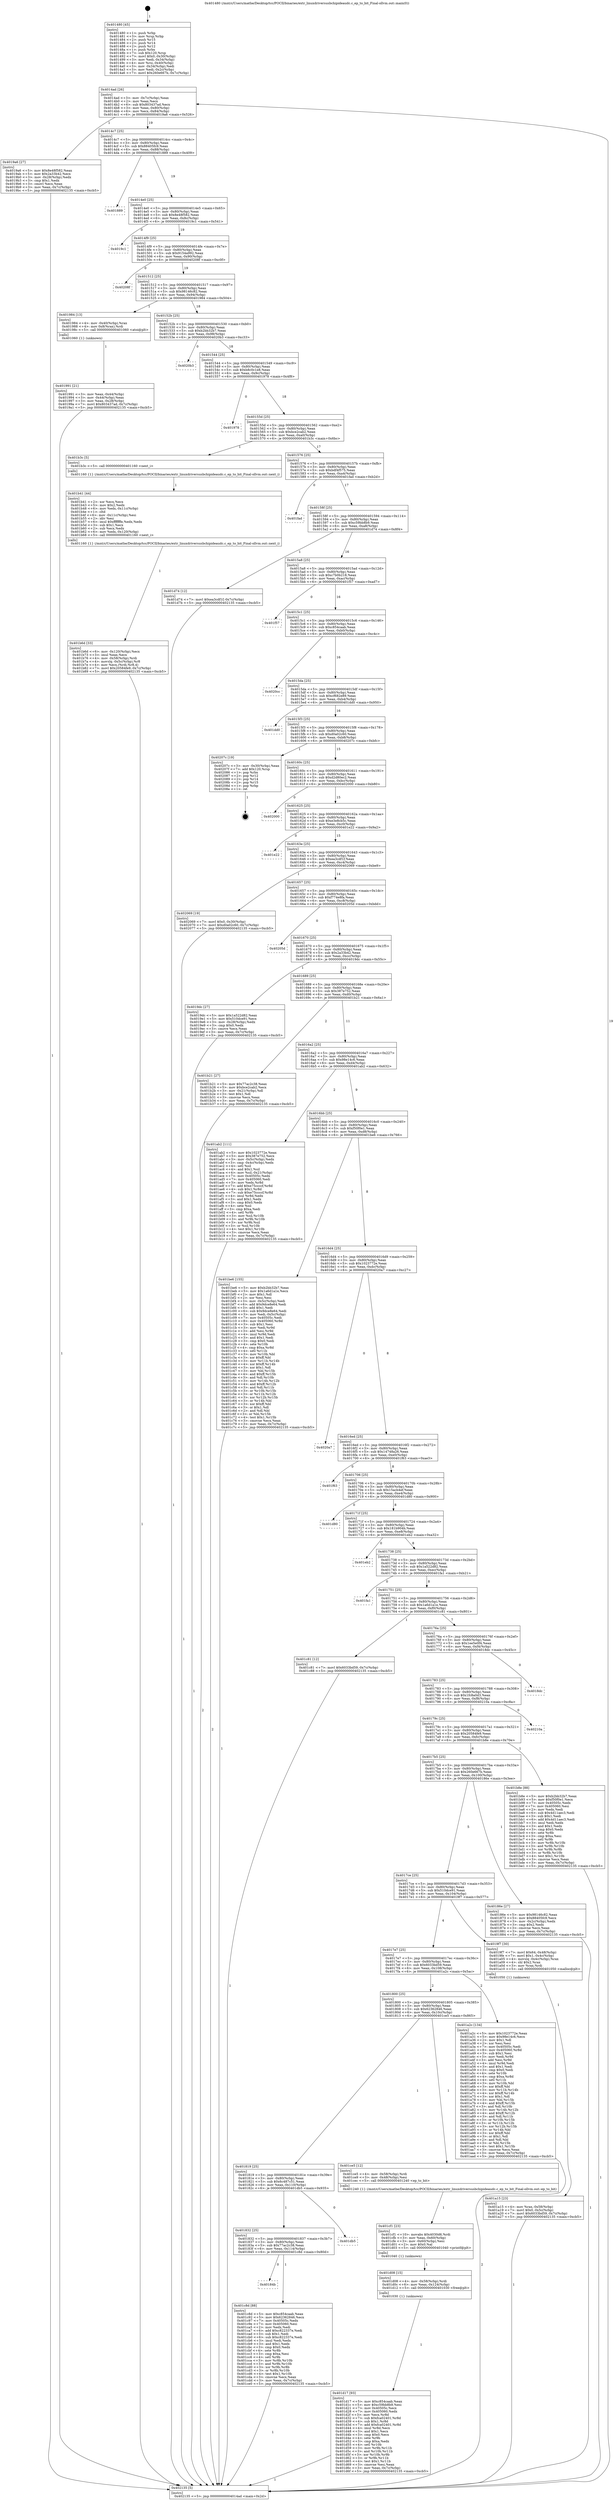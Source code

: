 digraph "0x401480" {
  label = "0x401480 (/mnt/c/Users/mathe/Desktop/tcc/POCII/binaries/extr_linuxdriversusbchipideaudc.c_ep_to_bit_Final-ollvm.out::main(0))"
  labelloc = "t"
  node[shape=record]

  Entry [label="",width=0.3,height=0.3,shape=circle,fillcolor=black,style=filled]
  "0x4014ad" [label="{
     0x4014ad [26]\l
     | [instrs]\l
     &nbsp;&nbsp;0x4014ad \<+3\>: mov -0x7c(%rbp),%eax\l
     &nbsp;&nbsp;0x4014b0 \<+2\>: mov %eax,%ecx\l
     &nbsp;&nbsp;0x4014b2 \<+6\>: sub $0x803437ad,%ecx\l
     &nbsp;&nbsp;0x4014b8 \<+3\>: mov %eax,-0x80(%rbp)\l
     &nbsp;&nbsp;0x4014bb \<+6\>: mov %ecx,-0x84(%rbp)\l
     &nbsp;&nbsp;0x4014c1 \<+6\>: je 00000000004019a6 \<main+0x526\>\l
  }"]
  "0x4019a6" [label="{
     0x4019a6 [27]\l
     | [instrs]\l
     &nbsp;&nbsp;0x4019a6 \<+5\>: mov $0x8e48f582,%eax\l
     &nbsp;&nbsp;0x4019ab \<+5\>: mov $0x2a33b42,%ecx\l
     &nbsp;&nbsp;0x4019b0 \<+3\>: mov -0x28(%rbp),%edx\l
     &nbsp;&nbsp;0x4019b3 \<+3\>: cmp $0x1,%edx\l
     &nbsp;&nbsp;0x4019b6 \<+3\>: cmovl %ecx,%eax\l
     &nbsp;&nbsp;0x4019b9 \<+3\>: mov %eax,-0x7c(%rbp)\l
     &nbsp;&nbsp;0x4019bc \<+5\>: jmp 0000000000402135 \<main+0xcb5\>\l
  }"]
  "0x4014c7" [label="{
     0x4014c7 [25]\l
     | [instrs]\l
     &nbsp;&nbsp;0x4014c7 \<+5\>: jmp 00000000004014cc \<main+0x4c\>\l
     &nbsp;&nbsp;0x4014cc \<+3\>: mov -0x80(%rbp),%eax\l
     &nbsp;&nbsp;0x4014cf \<+5\>: sub $0x88405fc9,%eax\l
     &nbsp;&nbsp;0x4014d4 \<+6\>: mov %eax,-0x88(%rbp)\l
     &nbsp;&nbsp;0x4014da \<+6\>: je 0000000000401889 \<main+0x409\>\l
  }"]
  Exit [label="",width=0.3,height=0.3,shape=circle,fillcolor=black,style=filled,peripheries=2]
  "0x401889" [label="{
     0x401889\l
  }", style=dashed]
  "0x4014e0" [label="{
     0x4014e0 [25]\l
     | [instrs]\l
     &nbsp;&nbsp;0x4014e0 \<+5\>: jmp 00000000004014e5 \<main+0x65\>\l
     &nbsp;&nbsp;0x4014e5 \<+3\>: mov -0x80(%rbp),%eax\l
     &nbsp;&nbsp;0x4014e8 \<+5\>: sub $0x8e48f582,%eax\l
     &nbsp;&nbsp;0x4014ed \<+6\>: mov %eax,-0x8c(%rbp)\l
     &nbsp;&nbsp;0x4014f3 \<+6\>: je 00000000004019c1 \<main+0x541\>\l
  }"]
  "0x401d17" [label="{
     0x401d17 [93]\l
     | [instrs]\l
     &nbsp;&nbsp;0x401d17 \<+5\>: mov $0xc854caab,%eax\l
     &nbsp;&nbsp;0x401d1c \<+5\>: mov $0xc59bb8b9,%esi\l
     &nbsp;&nbsp;0x401d21 \<+7\>: mov 0x40505c,%ecx\l
     &nbsp;&nbsp;0x401d28 \<+7\>: mov 0x405060,%edx\l
     &nbsp;&nbsp;0x401d2f \<+3\>: mov %ecx,%r8d\l
     &nbsp;&nbsp;0x401d32 \<+7\>: sub $0xfca02401,%r8d\l
     &nbsp;&nbsp;0x401d39 \<+4\>: sub $0x1,%r8d\l
     &nbsp;&nbsp;0x401d3d \<+7\>: add $0xfca02401,%r8d\l
     &nbsp;&nbsp;0x401d44 \<+4\>: imul %r8d,%ecx\l
     &nbsp;&nbsp;0x401d48 \<+3\>: and $0x1,%ecx\l
     &nbsp;&nbsp;0x401d4b \<+3\>: cmp $0x0,%ecx\l
     &nbsp;&nbsp;0x401d4e \<+4\>: sete %r9b\l
     &nbsp;&nbsp;0x401d52 \<+3\>: cmp $0xa,%edx\l
     &nbsp;&nbsp;0x401d55 \<+4\>: setl %r10b\l
     &nbsp;&nbsp;0x401d59 \<+3\>: mov %r9b,%r11b\l
     &nbsp;&nbsp;0x401d5c \<+3\>: and %r10b,%r11b\l
     &nbsp;&nbsp;0x401d5f \<+3\>: xor %r10b,%r9b\l
     &nbsp;&nbsp;0x401d62 \<+3\>: or %r9b,%r11b\l
     &nbsp;&nbsp;0x401d65 \<+4\>: test $0x1,%r11b\l
     &nbsp;&nbsp;0x401d69 \<+3\>: cmovne %esi,%eax\l
     &nbsp;&nbsp;0x401d6c \<+3\>: mov %eax,-0x7c(%rbp)\l
     &nbsp;&nbsp;0x401d6f \<+5\>: jmp 0000000000402135 \<main+0xcb5\>\l
  }"]
  "0x4019c1" [label="{
     0x4019c1\l
  }", style=dashed]
  "0x4014f9" [label="{
     0x4014f9 [25]\l
     | [instrs]\l
     &nbsp;&nbsp;0x4014f9 \<+5\>: jmp 00000000004014fe \<main+0x7e\>\l
     &nbsp;&nbsp;0x4014fe \<+3\>: mov -0x80(%rbp),%eax\l
     &nbsp;&nbsp;0x401501 \<+5\>: sub $0x9154a992,%eax\l
     &nbsp;&nbsp;0x401506 \<+6\>: mov %eax,-0x90(%rbp)\l
     &nbsp;&nbsp;0x40150c \<+6\>: je 000000000040208f \<main+0xc0f\>\l
  }"]
  "0x401d08" [label="{
     0x401d08 [15]\l
     | [instrs]\l
     &nbsp;&nbsp;0x401d08 \<+4\>: mov -0x58(%rbp),%rdi\l
     &nbsp;&nbsp;0x401d0c \<+6\>: mov %eax,-0x124(%rbp)\l
     &nbsp;&nbsp;0x401d12 \<+5\>: call 0000000000401030 \<free@plt\>\l
     | [calls]\l
     &nbsp;&nbsp;0x401030 \{1\} (unknown)\l
  }"]
  "0x40208f" [label="{
     0x40208f\l
  }", style=dashed]
  "0x401512" [label="{
     0x401512 [25]\l
     | [instrs]\l
     &nbsp;&nbsp;0x401512 \<+5\>: jmp 0000000000401517 \<main+0x97\>\l
     &nbsp;&nbsp;0x401517 \<+3\>: mov -0x80(%rbp),%eax\l
     &nbsp;&nbsp;0x40151a \<+5\>: sub $0x98146c82,%eax\l
     &nbsp;&nbsp;0x40151f \<+6\>: mov %eax,-0x94(%rbp)\l
     &nbsp;&nbsp;0x401525 \<+6\>: je 0000000000401984 \<main+0x504\>\l
  }"]
  "0x401cf1" [label="{
     0x401cf1 [23]\l
     | [instrs]\l
     &nbsp;&nbsp;0x401cf1 \<+10\>: movabs $0x4030d6,%rdi\l
     &nbsp;&nbsp;0x401cfb \<+3\>: mov %eax,-0x60(%rbp)\l
     &nbsp;&nbsp;0x401cfe \<+3\>: mov -0x60(%rbp),%esi\l
     &nbsp;&nbsp;0x401d01 \<+2\>: mov $0x0,%al\l
     &nbsp;&nbsp;0x401d03 \<+5\>: call 0000000000401040 \<printf@plt\>\l
     | [calls]\l
     &nbsp;&nbsp;0x401040 \{1\} (unknown)\l
  }"]
  "0x401984" [label="{
     0x401984 [13]\l
     | [instrs]\l
     &nbsp;&nbsp;0x401984 \<+4\>: mov -0x40(%rbp),%rax\l
     &nbsp;&nbsp;0x401988 \<+4\>: mov 0x8(%rax),%rdi\l
     &nbsp;&nbsp;0x40198c \<+5\>: call 0000000000401060 \<atoi@plt\>\l
     | [calls]\l
     &nbsp;&nbsp;0x401060 \{1\} (unknown)\l
  }"]
  "0x40152b" [label="{
     0x40152b [25]\l
     | [instrs]\l
     &nbsp;&nbsp;0x40152b \<+5\>: jmp 0000000000401530 \<main+0xb0\>\l
     &nbsp;&nbsp;0x401530 \<+3\>: mov -0x80(%rbp),%eax\l
     &nbsp;&nbsp;0x401533 \<+5\>: sub $0xb2bb32b7,%eax\l
     &nbsp;&nbsp;0x401538 \<+6\>: mov %eax,-0x98(%rbp)\l
     &nbsp;&nbsp;0x40153e \<+6\>: je 00000000004020b3 \<main+0xc33\>\l
  }"]
  "0x40184b" [label="{
     0x40184b\l
  }", style=dashed]
  "0x4020b3" [label="{
     0x4020b3\l
  }", style=dashed]
  "0x401544" [label="{
     0x401544 [25]\l
     | [instrs]\l
     &nbsp;&nbsp;0x401544 \<+5\>: jmp 0000000000401549 \<main+0xc9\>\l
     &nbsp;&nbsp;0x401549 \<+3\>: mov -0x80(%rbp),%eax\l
     &nbsp;&nbsp;0x40154c \<+5\>: sub $0xb8c0c1e8,%eax\l
     &nbsp;&nbsp;0x401551 \<+6\>: mov %eax,-0x9c(%rbp)\l
     &nbsp;&nbsp;0x401557 \<+6\>: je 0000000000401978 \<main+0x4f8\>\l
  }"]
  "0x401c8d" [label="{
     0x401c8d [88]\l
     | [instrs]\l
     &nbsp;&nbsp;0x401c8d \<+5\>: mov $0xc854caab,%eax\l
     &nbsp;&nbsp;0x401c92 \<+5\>: mov $0x62362846,%ecx\l
     &nbsp;&nbsp;0x401c97 \<+7\>: mov 0x40505c,%edx\l
     &nbsp;&nbsp;0x401c9e \<+7\>: mov 0x405060,%esi\l
     &nbsp;&nbsp;0x401ca5 \<+2\>: mov %edx,%edi\l
     &nbsp;&nbsp;0x401ca7 \<+6\>: add $0xc822337e,%edi\l
     &nbsp;&nbsp;0x401cad \<+3\>: sub $0x1,%edi\l
     &nbsp;&nbsp;0x401cb0 \<+6\>: sub $0xc822337e,%edi\l
     &nbsp;&nbsp;0x401cb6 \<+3\>: imul %edi,%edx\l
     &nbsp;&nbsp;0x401cb9 \<+3\>: and $0x1,%edx\l
     &nbsp;&nbsp;0x401cbc \<+3\>: cmp $0x0,%edx\l
     &nbsp;&nbsp;0x401cbf \<+4\>: sete %r8b\l
     &nbsp;&nbsp;0x401cc3 \<+3\>: cmp $0xa,%esi\l
     &nbsp;&nbsp;0x401cc6 \<+4\>: setl %r9b\l
     &nbsp;&nbsp;0x401cca \<+3\>: mov %r8b,%r10b\l
     &nbsp;&nbsp;0x401ccd \<+3\>: and %r9b,%r10b\l
     &nbsp;&nbsp;0x401cd0 \<+3\>: xor %r9b,%r8b\l
     &nbsp;&nbsp;0x401cd3 \<+3\>: or %r8b,%r10b\l
     &nbsp;&nbsp;0x401cd6 \<+4\>: test $0x1,%r10b\l
     &nbsp;&nbsp;0x401cda \<+3\>: cmovne %ecx,%eax\l
     &nbsp;&nbsp;0x401cdd \<+3\>: mov %eax,-0x7c(%rbp)\l
     &nbsp;&nbsp;0x401ce0 \<+5\>: jmp 0000000000402135 \<main+0xcb5\>\l
  }"]
  "0x401978" [label="{
     0x401978\l
  }", style=dashed]
  "0x40155d" [label="{
     0x40155d [25]\l
     | [instrs]\l
     &nbsp;&nbsp;0x40155d \<+5\>: jmp 0000000000401562 \<main+0xe2\>\l
     &nbsp;&nbsp;0x401562 \<+3\>: mov -0x80(%rbp),%eax\l
     &nbsp;&nbsp;0x401565 \<+5\>: sub $0xbce2cab2,%eax\l
     &nbsp;&nbsp;0x40156a \<+6\>: mov %eax,-0xa0(%rbp)\l
     &nbsp;&nbsp;0x401570 \<+6\>: je 0000000000401b3c \<main+0x6bc\>\l
  }"]
  "0x401832" [label="{
     0x401832 [25]\l
     | [instrs]\l
     &nbsp;&nbsp;0x401832 \<+5\>: jmp 0000000000401837 \<main+0x3b7\>\l
     &nbsp;&nbsp;0x401837 \<+3\>: mov -0x80(%rbp),%eax\l
     &nbsp;&nbsp;0x40183a \<+5\>: sub $0x77ac2c38,%eax\l
     &nbsp;&nbsp;0x40183f \<+6\>: mov %eax,-0x114(%rbp)\l
     &nbsp;&nbsp;0x401845 \<+6\>: je 0000000000401c8d \<main+0x80d\>\l
  }"]
  "0x401b3c" [label="{
     0x401b3c [5]\l
     | [instrs]\l
     &nbsp;&nbsp;0x401b3c \<+5\>: call 0000000000401160 \<next_i\>\l
     | [calls]\l
     &nbsp;&nbsp;0x401160 \{1\} (/mnt/c/Users/mathe/Desktop/tcc/POCII/binaries/extr_linuxdriversusbchipideaudc.c_ep_to_bit_Final-ollvm.out::next_i)\l
  }"]
  "0x401576" [label="{
     0x401576 [25]\l
     | [instrs]\l
     &nbsp;&nbsp;0x401576 \<+5\>: jmp 000000000040157b \<main+0xfb\>\l
     &nbsp;&nbsp;0x40157b \<+3\>: mov -0x80(%rbp),%eax\l
     &nbsp;&nbsp;0x40157e \<+5\>: sub $0xbdf4f575,%eax\l
     &nbsp;&nbsp;0x401583 \<+6\>: mov %eax,-0xa4(%rbp)\l
     &nbsp;&nbsp;0x401589 \<+6\>: je 0000000000401fad \<main+0xb2d\>\l
  }"]
  "0x401db5" [label="{
     0x401db5\l
  }", style=dashed]
  "0x401fad" [label="{
     0x401fad\l
  }", style=dashed]
  "0x40158f" [label="{
     0x40158f [25]\l
     | [instrs]\l
     &nbsp;&nbsp;0x40158f \<+5\>: jmp 0000000000401594 \<main+0x114\>\l
     &nbsp;&nbsp;0x401594 \<+3\>: mov -0x80(%rbp),%eax\l
     &nbsp;&nbsp;0x401597 \<+5\>: sub $0xc59bb8b9,%eax\l
     &nbsp;&nbsp;0x40159c \<+6\>: mov %eax,-0xa8(%rbp)\l
     &nbsp;&nbsp;0x4015a2 \<+6\>: je 0000000000401d74 \<main+0x8f4\>\l
  }"]
  "0x401819" [label="{
     0x401819 [25]\l
     | [instrs]\l
     &nbsp;&nbsp;0x401819 \<+5\>: jmp 000000000040181e \<main+0x39e\>\l
     &nbsp;&nbsp;0x40181e \<+3\>: mov -0x80(%rbp),%eax\l
     &nbsp;&nbsp;0x401821 \<+5\>: sub $0x6c487c51,%eax\l
     &nbsp;&nbsp;0x401826 \<+6\>: mov %eax,-0x110(%rbp)\l
     &nbsp;&nbsp;0x40182c \<+6\>: je 0000000000401db5 \<main+0x935\>\l
  }"]
  "0x401d74" [label="{
     0x401d74 [12]\l
     | [instrs]\l
     &nbsp;&nbsp;0x401d74 \<+7\>: movl $0xea3cdf1f,-0x7c(%rbp)\l
     &nbsp;&nbsp;0x401d7b \<+5\>: jmp 0000000000402135 \<main+0xcb5\>\l
  }"]
  "0x4015a8" [label="{
     0x4015a8 [25]\l
     | [instrs]\l
     &nbsp;&nbsp;0x4015a8 \<+5\>: jmp 00000000004015ad \<main+0x12d\>\l
     &nbsp;&nbsp;0x4015ad \<+3\>: mov -0x80(%rbp),%eax\l
     &nbsp;&nbsp;0x4015b0 \<+5\>: sub $0xc7b0b218,%eax\l
     &nbsp;&nbsp;0x4015b5 \<+6\>: mov %eax,-0xac(%rbp)\l
     &nbsp;&nbsp;0x4015bb \<+6\>: je 0000000000401f57 \<main+0xad7\>\l
  }"]
  "0x401ce5" [label="{
     0x401ce5 [12]\l
     | [instrs]\l
     &nbsp;&nbsp;0x401ce5 \<+4\>: mov -0x58(%rbp),%rdi\l
     &nbsp;&nbsp;0x401ce9 \<+3\>: mov -0x48(%rbp),%esi\l
     &nbsp;&nbsp;0x401cec \<+5\>: call 0000000000401240 \<ep_to_bit\>\l
     | [calls]\l
     &nbsp;&nbsp;0x401240 \{1\} (/mnt/c/Users/mathe/Desktop/tcc/POCII/binaries/extr_linuxdriversusbchipideaudc.c_ep_to_bit_Final-ollvm.out::ep_to_bit)\l
  }"]
  "0x401f57" [label="{
     0x401f57\l
  }", style=dashed]
  "0x4015c1" [label="{
     0x4015c1 [25]\l
     | [instrs]\l
     &nbsp;&nbsp;0x4015c1 \<+5\>: jmp 00000000004015c6 \<main+0x146\>\l
     &nbsp;&nbsp;0x4015c6 \<+3\>: mov -0x80(%rbp),%eax\l
     &nbsp;&nbsp;0x4015c9 \<+5\>: sub $0xc854caab,%eax\l
     &nbsp;&nbsp;0x4015ce \<+6\>: mov %eax,-0xb0(%rbp)\l
     &nbsp;&nbsp;0x4015d4 \<+6\>: je 00000000004020cc \<main+0xc4c\>\l
  }"]
  "0x401b6d" [label="{
     0x401b6d [33]\l
     | [instrs]\l
     &nbsp;&nbsp;0x401b6d \<+6\>: mov -0x120(%rbp),%ecx\l
     &nbsp;&nbsp;0x401b73 \<+3\>: imul %eax,%ecx\l
     &nbsp;&nbsp;0x401b76 \<+4\>: mov -0x58(%rbp),%rdi\l
     &nbsp;&nbsp;0x401b7a \<+4\>: movslq -0x5c(%rbp),%r8\l
     &nbsp;&nbsp;0x401b7e \<+4\>: mov %ecx,(%rdi,%r8,4)\l
     &nbsp;&nbsp;0x401b82 \<+7\>: movl $0x20584fe9,-0x7c(%rbp)\l
     &nbsp;&nbsp;0x401b89 \<+5\>: jmp 0000000000402135 \<main+0xcb5\>\l
  }"]
  "0x4020cc" [label="{
     0x4020cc\l
  }", style=dashed]
  "0x4015da" [label="{
     0x4015da [25]\l
     | [instrs]\l
     &nbsp;&nbsp;0x4015da \<+5\>: jmp 00000000004015df \<main+0x15f\>\l
     &nbsp;&nbsp;0x4015df \<+3\>: mov -0x80(%rbp),%eax\l
     &nbsp;&nbsp;0x4015e2 \<+5\>: sub $0xcf682e89,%eax\l
     &nbsp;&nbsp;0x4015e7 \<+6\>: mov %eax,-0xb4(%rbp)\l
     &nbsp;&nbsp;0x4015ed \<+6\>: je 0000000000401dd0 \<main+0x950\>\l
  }"]
  "0x401b41" [label="{
     0x401b41 [44]\l
     | [instrs]\l
     &nbsp;&nbsp;0x401b41 \<+2\>: xor %ecx,%ecx\l
     &nbsp;&nbsp;0x401b43 \<+5\>: mov $0x2,%edx\l
     &nbsp;&nbsp;0x401b48 \<+6\>: mov %edx,-0x11c(%rbp)\l
     &nbsp;&nbsp;0x401b4e \<+1\>: cltd\l
     &nbsp;&nbsp;0x401b4f \<+6\>: mov -0x11c(%rbp),%esi\l
     &nbsp;&nbsp;0x401b55 \<+2\>: idiv %esi\l
     &nbsp;&nbsp;0x401b57 \<+6\>: imul $0xfffffffe,%edx,%edx\l
     &nbsp;&nbsp;0x401b5d \<+3\>: sub $0x1,%ecx\l
     &nbsp;&nbsp;0x401b60 \<+2\>: sub %ecx,%edx\l
     &nbsp;&nbsp;0x401b62 \<+6\>: mov %edx,-0x120(%rbp)\l
     &nbsp;&nbsp;0x401b68 \<+5\>: call 0000000000401160 \<next_i\>\l
     | [calls]\l
     &nbsp;&nbsp;0x401160 \{1\} (/mnt/c/Users/mathe/Desktop/tcc/POCII/binaries/extr_linuxdriversusbchipideaudc.c_ep_to_bit_Final-ollvm.out::next_i)\l
  }"]
  "0x401dd0" [label="{
     0x401dd0\l
  }", style=dashed]
  "0x4015f3" [label="{
     0x4015f3 [25]\l
     | [instrs]\l
     &nbsp;&nbsp;0x4015f3 \<+5\>: jmp 00000000004015f8 \<main+0x178\>\l
     &nbsp;&nbsp;0x4015f8 \<+3\>: mov -0x80(%rbp),%eax\l
     &nbsp;&nbsp;0x4015fb \<+5\>: sub $0xd0a02c60,%eax\l
     &nbsp;&nbsp;0x401600 \<+6\>: mov %eax,-0xb8(%rbp)\l
     &nbsp;&nbsp;0x401606 \<+6\>: je 000000000040207c \<main+0xbfc\>\l
  }"]
  "0x401800" [label="{
     0x401800 [25]\l
     | [instrs]\l
     &nbsp;&nbsp;0x401800 \<+5\>: jmp 0000000000401805 \<main+0x385\>\l
     &nbsp;&nbsp;0x401805 \<+3\>: mov -0x80(%rbp),%eax\l
     &nbsp;&nbsp;0x401808 \<+5\>: sub $0x62362846,%eax\l
     &nbsp;&nbsp;0x40180d \<+6\>: mov %eax,-0x10c(%rbp)\l
     &nbsp;&nbsp;0x401813 \<+6\>: je 0000000000401ce5 \<main+0x865\>\l
  }"]
  "0x40207c" [label="{
     0x40207c [19]\l
     | [instrs]\l
     &nbsp;&nbsp;0x40207c \<+3\>: mov -0x30(%rbp),%eax\l
     &nbsp;&nbsp;0x40207f \<+7\>: add $0x120,%rsp\l
     &nbsp;&nbsp;0x402086 \<+1\>: pop %rbx\l
     &nbsp;&nbsp;0x402087 \<+2\>: pop %r12\l
     &nbsp;&nbsp;0x402089 \<+2\>: pop %r14\l
     &nbsp;&nbsp;0x40208b \<+2\>: pop %r15\l
     &nbsp;&nbsp;0x40208d \<+1\>: pop %rbp\l
     &nbsp;&nbsp;0x40208e \<+1\>: ret\l
  }"]
  "0x40160c" [label="{
     0x40160c [25]\l
     | [instrs]\l
     &nbsp;&nbsp;0x40160c \<+5\>: jmp 0000000000401611 \<main+0x191\>\l
     &nbsp;&nbsp;0x401611 \<+3\>: mov -0x80(%rbp),%eax\l
     &nbsp;&nbsp;0x401614 \<+5\>: sub $0xd2d80ec2,%eax\l
     &nbsp;&nbsp;0x401619 \<+6\>: mov %eax,-0xbc(%rbp)\l
     &nbsp;&nbsp;0x40161f \<+6\>: je 0000000000402000 \<main+0xb80\>\l
  }"]
  "0x401a2c" [label="{
     0x401a2c [134]\l
     | [instrs]\l
     &nbsp;&nbsp;0x401a2c \<+5\>: mov $0x1023772e,%eax\l
     &nbsp;&nbsp;0x401a31 \<+5\>: mov $0x98e14c6,%ecx\l
     &nbsp;&nbsp;0x401a36 \<+2\>: mov $0x1,%dl\l
     &nbsp;&nbsp;0x401a38 \<+2\>: xor %esi,%esi\l
     &nbsp;&nbsp;0x401a3a \<+7\>: mov 0x40505c,%edi\l
     &nbsp;&nbsp;0x401a41 \<+8\>: mov 0x405060,%r8d\l
     &nbsp;&nbsp;0x401a49 \<+3\>: sub $0x1,%esi\l
     &nbsp;&nbsp;0x401a4c \<+3\>: mov %edi,%r9d\l
     &nbsp;&nbsp;0x401a4f \<+3\>: add %esi,%r9d\l
     &nbsp;&nbsp;0x401a52 \<+4\>: imul %r9d,%edi\l
     &nbsp;&nbsp;0x401a56 \<+3\>: and $0x1,%edi\l
     &nbsp;&nbsp;0x401a59 \<+3\>: cmp $0x0,%edi\l
     &nbsp;&nbsp;0x401a5c \<+4\>: sete %r10b\l
     &nbsp;&nbsp;0x401a60 \<+4\>: cmp $0xa,%r8d\l
     &nbsp;&nbsp;0x401a64 \<+4\>: setl %r11b\l
     &nbsp;&nbsp;0x401a68 \<+3\>: mov %r10b,%bl\l
     &nbsp;&nbsp;0x401a6b \<+3\>: xor $0xff,%bl\l
     &nbsp;&nbsp;0x401a6e \<+3\>: mov %r11b,%r14b\l
     &nbsp;&nbsp;0x401a71 \<+4\>: xor $0xff,%r14b\l
     &nbsp;&nbsp;0x401a75 \<+3\>: xor $0x1,%dl\l
     &nbsp;&nbsp;0x401a78 \<+3\>: mov %bl,%r15b\l
     &nbsp;&nbsp;0x401a7b \<+4\>: and $0xff,%r15b\l
     &nbsp;&nbsp;0x401a7f \<+3\>: and %dl,%r10b\l
     &nbsp;&nbsp;0x401a82 \<+3\>: mov %r14b,%r12b\l
     &nbsp;&nbsp;0x401a85 \<+4\>: and $0xff,%r12b\l
     &nbsp;&nbsp;0x401a89 \<+3\>: and %dl,%r11b\l
     &nbsp;&nbsp;0x401a8c \<+3\>: or %r10b,%r15b\l
     &nbsp;&nbsp;0x401a8f \<+3\>: or %r11b,%r12b\l
     &nbsp;&nbsp;0x401a92 \<+3\>: xor %r12b,%r15b\l
     &nbsp;&nbsp;0x401a95 \<+3\>: or %r14b,%bl\l
     &nbsp;&nbsp;0x401a98 \<+3\>: xor $0xff,%bl\l
     &nbsp;&nbsp;0x401a9b \<+3\>: or $0x1,%dl\l
     &nbsp;&nbsp;0x401a9e \<+2\>: and %dl,%bl\l
     &nbsp;&nbsp;0x401aa0 \<+3\>: or %bl,%r15b\l
     &nbsp;&nbsp;0x401aa3 \<+4\>: test $0x1,%r15b\l
     &nbsp;&nbsp;0x401aa7 \<+3\>: cmovne %ecx,%eax\l
     &nbsp;&nbsp;0x401aaa \<+3\>: mov %eax,-0x7c(%rbp)\l
     &nbsp;&nbsp;0x401aad \<+5\>: jmp 0000000000402135 \<main+0xcb5\>\l
  }"]
  "0x402000" [label="{
     0x402000\l
  }", style=dashed]
  "0x401625" [label="{
     0x401625 [25]\l
     | [instrs]\l
     &nbsp;&nbsp;0x401625 \<+5\>: jmp 000000000040162a \<main+0x1aa\>\l
     &nbsp;&nbsp;0x40162a \<+3\>: mov -0x80(%rbp),%eax\l
     &nbsp;&nbsp;0x40162d \<+5\>: sub $0xe3e8cb5c,%eax\l
     &nbsp;&nbsp;0x401632 \<+6\>: mov %eax,-0xc0(%rbp)\l
     &nbsp;&nbsp;0x401638 \<+6\>: je 0000000000401e22 \<main+0x9a2\>\l
  }"]
  "0x401a15" [label="{
     0x401a15 [23]\l
     | [instrs]\l
     &nbsp;&nbsp;0x401a15 \<+4\>: mov %rax,-0x58(%rbp)\l
     &nbsp;&nbsp;0x401a19 \<+7\>: movl $0x0,-0x5c(%rbp)\l
     &nbsp;&nbsp;0x401a20 \<+7\>: movl $0x6033bd59,-0x7c(%rbp)\l
     &nbsp;&nbsp;0x401a27 \<+5\>: jmp 0000000000402135 \<main+0xcb5\>\l
  }"]
  "0x401e22" [label="{
     0x401e22\l
  }", style=dashed]
  "0x40163e" [label="{
     0x40163e [25]\l
     | [instrs]\l
     &nbsp;&nbsp;0x40163e \<+5\>: jmp 0000000000401643 \<main+0x1c3\>\l
     &nbsp;&nbsp;0x401643 \<+3\>: mov -0x80(%rbp),%eax\l
     &nbsp;&nbsp;0x401646 \<+5\>: sub $0xea3cdf1f,%eax\l
     &nbsp;&nbsp;0x40164b \<+6\>: mov %eax,-0xc4(%rbp)\l
     &nbsp;&nbsp;0x401651 \<+6\>: je 0000000000402069 \<main+0xbe9\>\l
  }"]
  "0x4017e7" [label="{
     0x4017e7 [25]\l
     | [instrs]\l
     &nbsp;&nbsp;0x4017e7 \<+5\>: jmp 00000000004017ec \<main+0x36c\>\l
     &nbsp;&nbsp;0x4017ec \<+3\>: mov -0x80(%rbp),%eax\l
     &nbsp;&nbsp;0x4017ef \<+5\>: sub $0x6033bd59,%eax\l
     &nbsp;&nbsp;0x4017f4 \<+6\>: mov %eax,-0x108(%rbp)\l
     &nbsp;&nbsp;0x4017fa \<+6\>: je 0000000000401a2c \<main+0x5ac\>\l
  }"]
  "0x402069" [label="{
     0x402069 [19]\l
     | [instrs]\l
     &nbsp;&nbsp;0x402069 \<+7\>: movl $0x0,-0x30(%rbp)\l
     &nbsp;&nbsp;0x402070 \<+7\>: movl $0xd0a02c60,-0x7c(%rbp)\l
     &nbsp;&nbsp;0x402077 \<+5\>: jmp 0000000000402135 \<main+0xcb5\>\l
  }"]
  "0x401657" [label="{
     0x401657 [25]\l
     | [instrs]\l
     &nbsp;&nbsp;0x401657 \<+5\>: jmp 000000000040165c \<main+0x1dc\>\l
     &nbsp;&nbsp;0x40165c \<+3\>: mov -0x80(%rbp),%eax\l
     &nbsp;&nbsp;0x40165f \<+5\>: sub $0xf774e8fa,%eax\l
     &nbsp;&nbsp;0x401664 \<+6\>: mov %eax,-0xc8(%rbp)\l
     &nbsp;&nbsp;0x40166a \<+6\>: je 000000000040205d \<main+0xbdd\>\l
  }"]
  "0x4019f7" [label="{
     0x4019f7 [30]\l
     | [instrs]\l
     &nbsp;&nbsp;0x4019f7 \<+7\>: movl $0x64,-0x48(%rbp)\l
     &nbsp;&nbsp;0x4019fe \<+7\>: movl $0x1,-0x4c(%rbp)\l
     &nbsp;&nbsp;0x401a05 \<+4\>: movslq -0x4c(%rbp),%rax\l
     &nbsp;&nbsp;0x401a09 \<+4\>: shl $0x2,%rax\l
     &nbsp;&nbsp;0x401a0d \<+3\>: mov %rax,%rdi\l
     &nbsp;&nbsp;0x401a10 \<+5\>: call 0000000000401050 \<malloc@plt\>\l
     | [calls]\l
     &nbsp;&nbsp;0x401050 \{1\} (unknown)\l
  }"]
  "0x40205d" [label="{
     0x40205d\l
  }", style=dashed]
  "0x401670" [label="{
     0x401670 [25]\l
     | [instrs]\l
     &nbsp;&nbsp;0x401670 \<+5\>: jmp 0000000000401675 \<main+0x1f5\>\l
     &nbsp;&nbsp;0x401675 \<+3\>: mov -0x80(%rbp),%eax\l
     &nbsp;&nbsp;0x401678 \<+5\>: sub $0x2a33b42,%eax\l
     &nbsp;&nbsp;0x40167d \<+6\>: mov %eax,-0xcc(%rbp)\l
     &nbsp;&nbsp;0x401683 \<+6\>: je 00000000004019dc \<main+0x55c\>\l
  }"]
  "0x401991" [label="{
     0x401991 [21]\l
     | [instrs]\l
     &nbsp;&nbsp;0x401991 \<+3\>: mov %eax,-0x44(%rbp)\l
     &nbsp;&nbsp;0x401994 \<+3\>: mov -0x44(%rbp),%eax\l
     &nbsp;&nbsp;0x401997 \<+3\>: mov %eax,-0x28(%rbp)\l
     &nbsp;&nbsp;0x40199a \<+7\>: movl $0x803437ad,-0x7c(%rbp)\l
     &nbsp;&nbsp;0x4019a1 \<+5\>: jmp 0000000000402135 \<main+0xcb5\>\l
  }"]
  "0x4019dc" [label="{
     0x4019dc [27]\l
     | [instrs]\l
     &nbsp;&nbsp;0x4019dc \<+5\>: mov $0x1a522d82,%eax\l
     &nbsp;&nbsp;0x4019e1 \<+5\>: mov $0x510dce91,%ecx\l
     &nbsp;&nbsp;0x4019e6 \<+3\>: mov -0x28(%rbp),%edx\l
     &nbsp;&nbsp;0x4019e9 \<+3\>: cmp $0x0,%edx\l
     &nbsp;&nbsp;0x4019ec \<+3\>: cmove %ecx,%eax\l
     &nbsp;&nbsp;0x4019ef \<+3\>: mov %eax,-0x7c(%rbp)\l
     &nbsp;&nbsp;0x4019f2 \<+5\>: jmp 0000000000402135 \<main+0xcb5\>\l
  }"]
  "0x401689" [label="{
     0x401689 [25]\l
     | [instrs]\l
     &nbsp;&nbsp;0x401689 \<+5\>: jmp 000000000040168e \<main+0x20e\>\l
     &nbsp;&nbsp;0x40168e \<+3\>: mov -0x80(%rbp),%eax\l
     &nbsp;&nbsp;0x401691 \<+5\>: sub $0x387e752,%eax\l
     &nbsp;&nbsp;0x401696 \<+6\>: mov %eax,-0xd0(%rbp)\l
     &nbsp;&nbsp;0x40169c \<+6\>: je 0000000000401b21 \<main+0x6a1\>\l
  }"]
  "0x401480" [label="{
     0x401480 [45]\l
     | [instrs]\l
     &nbsp;&nbsp;0x401480 \<+1\>: push %rbp\l
     &nbsp;&nbsp;0x401481 \<+3\>: mov %rsp,%rbp\l
     &nbsp;&nbsp;0x401484 \<+2\>: push %r15\l
     &nbsp;&nbsp;0x401486 \<+2\>: push %r14\l
     &nbsp;&nbsp;0x401488 \<+2\>: push %r12\l
     &nbsp;&nbsp;0x40148a \<+1\>: push %rbx\l
     &nbsp;&nbsp;0x40148b \<+7\>: sub $0x120,%rsp\l
     &nbsp;&nbsp;0x401492 \<+7\>: movl $0x0,-0x30(%rbp)\l
     &nbsp;&nbsp;0x401499 \<+3\>: mov %edi,-0x34(%rbp)\l
     &nbsp;&nbsp;0x40149c \<+4\>: mov %rsi,-0x40(%rbp)\l
     &nbsp;&nbsp;0x4014a0 \<+3\>: mov -0x34(%rbp),%edi\l
     &nbsp;&nbsp;0x4014a3 \<+3\>: mov %edi,-0x2c(%rbp)\l
     &nbsp;&nbsp;0x4014a6 \<+7\>: movl $0x260e667b,-0x7c(%rbp)\l
  }"]
  "0x401b21" [label="{
     0x401b21 [27]\l
     | [instrs]\l
     &nbsp;&nbsp;0x401b21 \<+5\>: mov $0x77ac2c38,%eax\l
     &nbsp;&nbsp;0x401b26 \<+5\>: mov $0xbce2cab2,%ecx\l
     &nbsp;&nbsp;0x401b2b \<+3\>: mov -0x21(%rbp),%dl\l
     &nbsp;&nbsp;0x401b2e \<+3\>: test $0x1,%dl\l
     &nbsp;&nbsp;0x401b31 \<+3\>: cmovne %ecx,%eax\l
     &nbsp;&nbsp;0x401b34 \<+3\>: mov %eax,-0x7c(%rbp)\l
     &nbsp;&nbsp;0x401b37 \<+5\>: jmp 0000000000402135 \<main+0xcb5\>\l
  }"]
  "0x4016a2" [label="{
     0x4016a2 [25]\l
     | [instrs]\l
     &nbsp;&nbsp;0x4016a2 \<+5\>: jmp 00000000004016a7 \<main+0x227\>\l
     &nbsp;&nbsp;0x4016a7 \<+3\>: mov -0x80(%rbp),%eax\l
     &nbsp;&nbsp;0x4016aa \<+5\>: sub $0x98e14c6,%eax\l
     &nbsp;&nbsp;0x4016af \<+6\>: mov %eax,-0xd4(%rbp)\l
     &nbsp;&nbsp;0x4016b5 \<+6\>: je 0000000000401ab2 \<main+0x632\>\l
  }"]
  "0x402135" [label="{
     0x402135 [5]\l
     | [instrs]\l
     &nbsp;&nbsp;0x402135 \<+5\>: jmp 00000000004014ad \<main+0x2d\>\l
  }"]
  "0x401ab2" [label="{
     0x401ab2 [111]\l
     | [instrs]\l
     &nbsp;&nbsp;0x401ab2 \<+5\>: mov $0x1023772e,%eax\l
     &nbsp;&nbsp;0x401ab7 \<+5\>: mov $0x387e752,%ecx\l
     &nbsp;&nbsp;0x401abc \<+3\>: mov -0x5c(%rbp),%edx\l
     &nbsp;&nbsp;0x401abf \<+3\>: cmp -0x4c(%rbp),%edx\l
     &nbsp;&nbsp;0x401ac2 \<+4\>: setl %sil\l
     &nbsp;&nbsp;0x401ac6 \<+4\>: and $0x1,%sil\l
     &nbsp;&nbsp;0x401aca \<+4\>: mov %sil,-0x21(%rbp)\l
     &nbsp;&nbsp;0x401ace \<+7\>: mov 0x40505c,%edx\l
     &nbsp;&nbsp;0x401ad5 \<+7\>: mov 0x405060,%edi\l
     &nbsp;&nbsp;0x401adc \<+3\>: mov %edx,%r8d\l
     &nbsp;&nbsp;0x401adf \<+7\>: add $0xe75ccccf,%r8d\l
     &nbsp;&nbsp;0x401ae6 \<+4\>: sub $0x1,%r8d\l
     &nbsp;&nbsp;0x401aea \<+7\>: sub $0xe75ccccf,%r8d\l
     &nbsp;&nbsp;0x401af1 \<+4\>: imul %r8d,%edx\l
     &nbsp;&nbsp;0x401af5 \<+3\>: and $0x1,%edx\l
     &nbsp;&nbsp;0x401af8 \<+3\>: cmp $0x0,%edx\l
     &nbsp;&nbsp;0x401afb \<+4\>: sete %sil\l
     &nbsp;&nbsp;0x401aff \<+3\>: cmp $0xa,%edi\l
     &nbsp;&nbsp;0x401b02 \<+4\>: setl %r9b\l
     &nbsp;&nbsp;0x401b06 \<+3\>: mov %sil,%r10b\l
     &nbsp;&nbsp;0x401b09 \<+3\>: and %r9b,%r10b\l
     &nbsp;&nbsp;0x401b0c \<+3\>: xor %r9b,%sil\l
     &nbsp;&nbsp;0x401b0f \<+3\>: or %sil,%r10b\l
     &nbsp;&nbsp;0x401b12 \<+4\>: test $0x1,%r10b\l
     &nbsp;&nbsp;0x401b16 \<+3\>: cmovne %ecx,%eax\l
     &nbsp;&nbsp;0x401b19 \<+3\>: mov %eax,-0x7c(%rbp)\l
     &nbsp;&nbsp;0x401b1c \<+5\>: jmp 0000000000402135 \<main+0xcb5\>\l
  }"]
  "0x4016bb" [label="{
     0x4016bb [25]\l
     | [instrs]\l
     &nbsp;&nbsp;0x4016bb \<+5\>: jmp 00000000004016c0 \<main+0x240\>\l
     &nbsp;&nbsp;0x4016c0 \<+3\>: mov -0x80(%rbp),%eax\l
     &nbsp;&nbsp;0x4016c3 \<+5\>: sub $0xf50f0e1,%eax\l
     &nbsp;&nbsp;0x4016c8 \<+6\>: mov %eax,-0xd8(%rbp)\l
     &nbsp;&nbsp;0x4016ce \<+6\>: je 0000000000401be6 \<main+0x766\>\l
  }"]
  "0x4017ce" [label="{
     0x4017ce [25]\l
     | [instrs]\l
     &nbsp;&nbsp;0x4017ce \<+5\>: jmp 00000000004017d3 \<main+0x353\>\l
     &nbsp;&nbsp;0x4017d3 \<+3\>: mov -0x80(%rbp),%eax\l
     &nbsp;&nbsp;0x4017d6 \<+5\>: sub $0x510dce91,%eax\l
     &nbsp;&nbsp;0x4017db \<+6\>: mov %eax,-0x104(%rbp)\l
     &nbsp;&nbsp;0x4017e1 \<+6\>: je 00000000004019f7 \<main+0x577\>\l
  }"]
  "0x401be6" [label="{
     0x401be6 [155]\l
     | [instrs]\l
     &nbsp;&nbsp;0x401be6 \<+5\>: mov $0xb2bb32b7,%eax\l
     &nbsp;&nbsp;0x401beb \<+5\>: mov $0x1a6d1a1e,%ecx\l
     &nbsp;&nbsp;0x401bf0 \<+2\>: mov $0x1,%dl\l
     &nbsp;&nbsp;0x401bf2 \<+2\>: xor %esi,%esi\l
     &nbsp;&nbsp;0x401bf4 \<+3\>: mov -0x5c(%rbp),%edi\l
     &nbsp;&nbsp;0x401bf7 \<+6\>: add $0x9dce8e64,%edi\l
     &nbsp;&nbsp;0x401bfd \<+3\>: add $0x1,%edi\l
     &nbsp;&nbsp;0x401c00 \<+6\>: sub $0x9dce8e64,%edi\l
     &nbsp;&nbsp;0x401c06 \<+3\>: mov %edi,-0x5c(%rbp)\l
     &nbsp;&nbsp;0x401c09 \<+7\>: mov 0x40505c,%edi\l
     &nbsp;&nbsp;0x401c10 \<+8\>: mov 0x405060,%r8d\l
     &nbsp;&nbsp;0x401c18 \<+3\>: sub $0x1,%esi\l
     &nbsp;&nbsp;0x401c1b \<+3\>: mov %edi,%r9d\l
     &nbsp;&nbsp;0x401c1e \<+3\>: add %esi,%r9d\l
     &nbsp;&nbsp;0x401c21 \<+4\>: imul %r9d,%edi\l
     &nbsp;&nbsp;0x401c25 \<+3\>: and $0x1,%edi\l
     &nbsp;&nbsp;0x401c28 \<+3\>: cmp $0x0,%edi\l
     &nbsp;&nbsp;0x401c2b \<+4\>: sete %r10b\l
     &nbsp;&nbsp;0x401c2f \<+4\>: cmp $0xa,%r8d\l
     &nbsp;&nbsp;0x401c33 \<+4\>: setl %r11b\l
     &nbsp;&nbsp;0x401c37 \<+3\>: mov %r10b,%bl\l
     &nbsp;&nbsp;0x401c3a \<+3\>: xor $0xff,%bl\l
     &nbsp;&nbsp;0x401c3d \<+3\>: mov %r11b,%r14b\l
     &nbsp;&nbsp;0x401c40 \<+4\>: xor $0xff,%r14b\l
     &nbsp;&nbsp;0x401c44 \<+3\>: xor $0x1,%dl\l
     &nbsp;&nbsp;0x401c47 \<+3\>: mov %bl,%r15b\l
     &nbsp;&nbsp;0x401c4a \<+4\>: and $0xff,%r15b\l
     &nbsp;&nbsp;0x401c4e \<+3\>: and %dl,%r10b\l
     &nbsp;&nbsp;0x401c51 \<+3\>: mov %r14b,%r12b\l
     &nbsp;&nbsp;0x401c54 \<+4\>: and $0xff,%r12b\l
     &nbsp;&nbsp;0x401c58 \<+3\>: and %dl,%r11b\l
     &nbsp;&nbsp;0x401c5b \<+3\>: or %r10b,%r15b\l
     &nbsp;&nbsp;0x401c5e \<+3\>: or %r11b,%r12b\l
     &nbsp;&nbsp;0x401c61 \<+3\>: xor %r12b,%r15b\l
     &nbsp;&nbsp;0x401c64 \<+3\>: or %r14b,%bl\l
     &nbsp;&nbsp;0x401c67 \<+3\>: xor $0xff,%bl\l
     &nbsp;&nbsp;0x401c6a \<+3\>: or $0x1,%dl\l
     &nbsp;&nbsp;0x401c6d \<+2\>: and %dl,%bl\l
     &nbsp;&nbsp;0x401c6f \<+3\>: or %bl,%r15b\l
     &nbsp;&nbsp;0x401c72 \<+4\>: test $0x1,%r15b\l
     &nbsp;&nbsp;0x401c76 \<+3\>: cmovne %ecx,%eax\l
     &nbsp;&nbsp;0x401c79 \<+3\>: mov %eax,-0x7c(%rbp)\l
     &nbsp;&nbsp;0x401c7c \<+5\>: jmp 0000000000402135 \<main+0xcb5\>\l
  }"]
  "0x4016d4" [label="{
     0x4016d4 [25]\l
     | [instrs]\l
     &nbsp;&nbsp;0x4016d4 \<+5\>: jmp 00000000004016d9 \<main+0x259\>\l
     &nbsp;&nbsp;0x4016d9 \<+3\>: mov -0x80(%rbp),%eax\l
     &nbsp;&nbsp;0x4016dc \<+5\>: sub $0x1023772e,%eax\l
     &nbsp;&nbsp;0x4016e1 \<+6\>: mov %eax,-0xdc(%rbp)\l
     &nbsp;&nbsp;0x4016e7 \<+6\>: je 00000000004020a7 \<main+0xc27\>\l
  }"]
  "0x40186e" [label="{
     0x40186e [27]\l
     | [instrs]\l
     &nbsp;&nbsp;0x40186e \<+5\>: mov $0x98146c82,%eax\l
     &nbsp;&nbsp;0x401873 \<+5\>: mov $0x88405fc9,%ecx\l
     &nbsp;&nbsp;0x401878 \<+3\>: mov -0x2c(%rbp),%edx\l
     &nbsp;&nbsp;0x40187b \<+3\>: cmp $0x2,%edx\l
     &nbsp;&nbsp;0x40187e \<+3\>: cmovne %ecx,%eax\l
     &nbsp;&nbsp;0x401881 \<+3\>: mov %eax,-0x7c(%rbp)\l
     &nbsp;&nbsp;0x401884 \<+5\>: jmp 0000000000402135 \<main+0xcb5\>\l
  }"]
  "0x4020a7" [label="{
     0x4020a7\l
  }", style=dashed]
  "0x4016ed" [label="{
     0x4016ed [25]\l
     | [instrs]\l
     &nbsp;&nbsp;0x4016ed \<+5\>: jmp 00000000004016f2 \<main+0x272\>\l
     &nbsp;&nbsp;0x4016f2 \<+3\>: mov -0x80(%rbp),%eax\l
     &nbsp;&nbsp;0x4016f5 \<+5\>: sub $0x14748a26,%eax\l
     &nbsp;&nbsp;0x4016fa \<+6\>: mov %eax,-0xe0(%rbp)\l
     &nbsp;&nbsp;0x401700 \<+6\>: je 0000000000401f63 \<main+0xae3\>\l
  }"]
  "0x4017b5" [label="{
     0x4017b5 [25]\l
     | [instrs]\l
     &nbsp;&nbsp;0x4017b5 \<+5\>: jmp 00000000004017ba \<main+0x33a\>\l
     &nbsp;&nbsp;0x4017ba \<+3\>: mov -0x80(%rbp),%eax\l
     &nbsp;&nbsp;0x4017bd \<+5\>: sub $0x260e667b,%eax\l
     &nbsp;&nbsp;0x4017c2 \<+6\>: mov %eax,-0x100(%rbp)\l
     &nbsp;&nbsp;0x4017c8 \<+6\>: je 000000000040186e \<main+0x3ee\>\l
  }"]
  "0x401f63" [label="{
     0x401f63\l
  }", style=dashed]
  "0x401706" [label="{
     0x401706 [25]\l
     | [instrs]\l
     &nbsp;&nbsp;0x401706 \<+5\>: jmp 000000000040170b \<main+0x28b\>\l
     &nbsp;&nbsp;0x40170b \<+3\>: mov -0x80(%rbp),%eax\l
     &nbsp;&nbsp;0x40170e \<+5\>: sub $0x15acb4ef,%eax\l
     &nbsp;&nbsp;0x401713 \<+6\>: mov %eax,-0xe4(%rbp)\l
     &nbsp;&nbsp;0x401719 \<+6\>: je 0000000000401d80 \<main+0x900\>\l
  }"]
  "0x401b8e" [label="{
     0x401b8e [88]\l
     | [instrs]\l
     &nbsp;&nbsp;0x401b8e \<+5\>: mov $0xb2bb32b7,%eax\l
     &nbsp;&nbsp;0x401b93 \<+5\>: mov $0xf50f0e1,%ecx\l
     &nbsp;&nbsp;0x401b98 \<+7\>: mov 0x40505c,%edx\l
     &nbsp;&nbsp;0x401b9f \<+7\>: mov 0x405060,%esi\l
     &nbsp;&nbsp;0x401ba6 \<+2\>: mov %edx,%edi\l
     &nbsp;&nbsp;0x401ba8 \<+6\>: sub $0x4d11aec3,%edi\l
     &nbsp;&nbsp;0x401bae \<+3\>: sub $0x1,%edi\l
     &nbsp;&nbsp;0x401bb1 \<+6\>: add $0x4d11aec3,%edi\l
     &nbsp;&nbsp;0x401bb7 \<+3\>: imul %edi,%edx\l
     &nbsp;&nbsp;0x401bba \<+3\>: and $0x1,%edx\l
     &nbsp;&nbsp;0x401bbd \<+3\>: cmp $0x0,%edx\l
     &nbsp;&nbsp;0x401bc0 \<+4\>: sete %r8b\l
     &nbsp;&nbsp;0x401bc4 \<+3\>: cmp $0xa,%esi\l
     &nbsp;&nbsp;0x401bc7 \<+4\>: setl %r9b\l
     &nbsp;&nbsp;0x401bcb \<+3\>: mov %r8b,%r10b\l
     &nbsp;&nbsp;0x401bce \<+3\>: and %r9b,%r10b\l
     &nbsp;&nbsp;0x401bd1 \<+3\>: xor %r9b,%r8b\l
     &nbsp;&nbsp;0x401bd4 \<+3\>: or %r8b,%r10b\l
     &nbsp;&nbsp;0x401bd7 \<+4\>: test $0x1,%r10b\l
     &nbsp;&nbsp;0x401bdb \<+3\>: cmovne %ecx,%eax\l
     &nbsp;&nbsp;0x401bde \<+3\>: mov %eax,-0x7c(%rbp)\l
     &nbsp;&nbsp;0x401be1 \<+5\>: jmp 0000000000402135 \<main+0xcb5\>\l
  }"]
  "0x401d80" [label="{
     0x401d80\l
  }", style=dashed]
  "0x40171f" [label="{
     0x40171f [25]\l
     | [instrs]\l
     &nbsp;&nbsp;0x40171f \<+5\>: jmp 0000000000401724 \<main+0x2a4\>\l
     &nbsp;&nbsp;0x401724 \<+3\>: mov -0x80(%rbp),%eax\l
     &nbsp;&nbsp;0x401727 \<+5\>: sub $0x181b904b,%eax\l
     &nbsp;&nbsp;0x40172c \<+6\>: mov %eax,-0xe8(%rbp)\l
     &nbsp;&nbsp;0x401732 \<+6\>: je 0000000000401eb2 \<main+0xa32\>\l
  }"]
  "0x40179c" [label="{
     0x40179c [25]\l
     | [instrs]\l
     &nbsp;&nbsp;0x40179c \<+5\>: jmp 00000000004017a1 \<main+0x321\>\l
     &nbsp;&nbsp;0x4017a1 \<+3\>: mov -0x80(%rbp),%eax\l
     &nbsp;&nbsp;0x4017a4 \<+5\>: sub $0x20584fe9,%eax\l
     &nbsp;&nbsp;0x4017a9 \<+6\>: mov %eax,-0xfc(%rbp)\l
     &nbsp;&nbsp;0x4017af \<+6\>: je 0000000000401b8e \<main+0x70e\>\l
  }"]
  "0x401eb2" [label="{
     0x401eb2\l
  }", style=dashed]
  "0x401738" [label="{
     0x401738 [25]\l
     | [instrs]\l
     &nbsp;&nbsp;0x401738 \<+5\>: jmp 000000000040173d \<main+0x2bd\>\l
     &nbsp;&nbsp;0x40173d \<+3\>: mov -0x80(%rbp),%eax\l
     &nbsp;&nbsp;0x401740 \<+5\>: sub $0x1a522d82,%eax\l
     &nbsp;&nbsp;0x401745 \<+6\>: mov %eax,-0xec(%rbp)\l
     &nbsp;&nbsp;0x40174b \<+6\>: je 0000000000401fa1 \<main+0xb21\>\l
  }"]
  "0x40210a" [label="{
     0x40210a\l
  }", style=dashed]
  "0x401fa1" [label="{
     0x401fa1\l
  }", style=dashed]
  "0x401751" [label="{
     0x401751 [25]\l
     | [instrs]\l
     &nbsp;&nbsp;0x401751 \<+5\>: jmp 0000000000401756 \<main+0x2d6\>\l
     &nbsp;&nbsp;0x401756 \<+3\>: mov -0x80(%rbp),%eax\l
     &nbsp;&nbsp;0x401759 \<+5\>: sub $0x1a6d1a1e,%eax\l
     &nbsp;&nbsp;0x40175e \<+6\>: mov %eax,-0xf0(%rbp)\l
     &nbsp;&nbsp;0x401764 \<+6\>: je 0000000000401c81 \<main+0x801\>\l
  }"]
  "0x401783" [label="{
     0x401783 [25]\l
     | [instrs]\l
     &nbsp;&nbsp;0x401783 \<+5\>: jmp 0000000000401788 \<main+0x308\>\l
     &nbsp;&nbsp;0x401788 \<+3\>: mov -0x80(%rbp),%eax\l
     &nbsp;&nbsp;0x40178b \<+5\>: sub $0x1fc8a0d3,%eax\l
     &nbsp;&nbsp;0x401790 \<+6\>: mov %eax,-0xf8(%rbp)\l
     &nbsp;&nbsp;0x401796 \<+6\>: je 000000000040210a \<main+0xc8a\>\l
  }"]
  "0x401c81" [label="{
     0x401c81 [12]\l
     | [instrs]\l
     &nbsp;&nbsp;0x401c81 \<+7\>: movl $0x6033bd59,-0x7c(%rbp)\l
     &nbsp;&nbsp;0x401c88 \<+5\>: jmp 0000000000402135 \<main+0xcb5\>\l
  }"]
  "0x40176a" [label="{
     0x40176a [25]\l
     | [instrs]\l
     &nbsp;&nbsp;0x40176a \<+5\>: jmp 000000000040176f \<main+0x2ef\>\l
     &nbsp;&nbsp;0x40176f \<+3\>: mov -0x80(%rbp),%eax\l
     &nbsp;&nbsp;0x401772 \<+5\>: sub $0x1ee5e0f4,%eax\l
     &nbsp;&nbsp;0x401777 \<+6\>: mov %eax,-0xf4(%rbp)\l
     &nbsp;&nbsp;0x40177d \<+6\>: je 00000000004018dc \<main+0x45c\>\l
  }"]
  "0x4018dc" [label="{
     0x4018dc\l
  }", style=dashed]
  Entry -> "0x401480" [label=" 1"]
  "0x4014ad" -> "0x4019a6" [label=" 1"]
  "0x4014ad" -> "0x4014c7" [label=" 19"]
  "0x40207c" -> Exit [label=" 1"]
  "0x4014c7" -> "0x401889" [label=" 0"]
  "0x4014c7" -> "0x4014e0" [label=" 19"]
  "0x402069" -> "0x402135" [label=" 1"]
  "0x4014e0" -> "0x4019c1" [label=" 0"]
  "0x4014e0" -> "0x4014f9" [label=" 19"]
  "0x401d74" -> "0x402135" [label=" 1"]
  "0x4014f9" -> "0x40208f" [label=" 0"]
  "0x4014f9" -> "0x401512" [label=" 19"]
  "0x401d17" -> "0x402135" [label=" 1"]
  "0x401512" -> "0x401984" [label=" 1"]
  "0x401512" -> "0x40152b" [label=" 18"]
  "0x401d08" -> "0x401d17" [label=" 1"]
  "0x40152b" -> "0x4020b3" [label=" 0"]
  "0x40152b" -> "0x401544" [label=" 18"]
  "0x401cf1" -> "0x401d08" [label=" 1"]
  "0x401544" -> "0x401978" [label=" 0"]
  "0x401544" -> "0x40155d" [label=" 18"]
  "0x401ce5" -> "0x401cf1" [label=" 1"]
  "0x40155d" -> "0x401b3c" [label=" 1"]
  "0x40155d" -> "0x401576" [label=" 17"]
  "0x401832" -> "0x40184b" [label=" 0"]
  "0x401576" -> "0x401fad" [label=" 0"]
  "0x401576" -> "0x40158f" [label=" 17"]
  "0x401832" -> "0x401c8d" [label=" 1"]
  "0x40158f" -> "0x401d74" [label=" 1"]
  "0x40158f" -> "0x4015a8" [label=" 16"]
  "0x401819" -> "0x401832" [label=" 1"]
  "0x4015a8" -> "0x401f57" [label=" 0"]
  "0x4015a8" -> "0x4015c1" [label=" 16"]
  "0x401819" -> "0x401db5" [label=" 0"]
  "0x4015c1" -> "0x4020cc" [label=" 0"]
  "0x4015c1" -> "0x4015da" [label=" 16"]
  "0x401800" -> "0x401819" [label=" 1"]
  "0x4015da" -> "0x401dd0" [label=" 0"]
  "0x4015da" -> "0x4015f3" [label=" 16"]
  "0x401800" -> "0x401ce5" [label=" 1"]
  "0x4015f3" -> "0x40207c" [label=" 1"]
  "0x4015f3" -> "0x40160c" [label=" 15"]
  "0x401c8d" -> "0x402135" [label=" 1"]
  "0x40160c" -> "0x402000" [label=" 0"]
  "0x40160c" -> "0x401625" [label=" 15"]
  "0x401c81" -> "0x402135" [label=" 1"]
  "0x401625" -> "0x401e22" [label=" 0"]
  "0x401625" -> "0x40163e" [label=" 15"]
  "0x401b8e" -> "0x402135" [label=" 1"]
  "0x40163e" -> "0x402069" [label=" 1"]
  "0x40163e" -> "0x401657" [label=" 14"]
  "0x401b6d" -> "0x402135" [label=" 1"]
  "0x401657" -> "0x40205d" [label=" 0"]
  "0x401657" -> "0x401670" [label=" 14"]
  "0x401b41" -> "0x401b6d" [label=" 1"]
  "0x401670" -> "0x4019dc" [label=" 1"]
  "0x401670" -> "0x401689" [label=" 13"]
  "0x401b21" -> "0x402135" [label=" 2"]
  "0x401689" -> "0x401b21" [label=" 2"]
  "0x401689" -> "0x4016a2" [label=" 11"]
  "0x401ab2" -> "0x402135" [label=" 2"]
  "0x4016a2" -> "0x401ab2" [label=" 2"]
  "0x4016a2" -> "0x4016bb" [label=" 9"]
  "0x401a2c" -> "0x402135" [label=" 2"]
  "0x4016bb" -> "0x401be6" [label=" 1"]
  "0x4016bb" -> "0x4016d4" [label=" 8"]
  "0x4017e7" -> "0x401800" [label=" 2"]
  "0x4016d4" -> "0x4020a7" [label=" 0"]
  "0x4016d4" -> "0x4016ed" [label=" 8"]
  "0x4017e7" -> "0x401a2c" [label=" 2"]
  "0x4016ed" -> "0x401f63" [label=" 0"]
  "0x4016ed" -> "0x401706" [label=" 8"]
  "0x401a15" -> "0x402135" [label=" 1"]
  "0x401706" -> "0x401d80" [label=" 0"]
  "0x401706" -> "0x40171f" [label=" 8"]
  "0x4019f7" -> "0x401a15" [label=" 1"]
  "0x40171f" -> "0x401eb2" [label=" 0"]
  "0x40171f" -> "0x401738" [label=" 8"]
  "0x4017ce" -> "0x4019f7" [label=" 1"]
  "0x401738" -> "0x401fa1" [label=" 0"]
  "0x401738" -> "0x401751" [label=" 8"]
  "0x401b3c" -> "0x401b41" [label=" 1"]
  "0x401751" -> "0x401c81" [label=" 1"]
  "0x401751" -> "0x40176a" [label=" 7"]
  "0x4019a6" -> "0x402135" [label=" 1"]
  "0x40176a" -> "0x4018dc" [label=" 0"]
  "0x40176a" -> "0x401783" [label=" 7"]
  "0x4019dc" -> "0x402135" [label=" 1"]
  "0x401783" -> "0x40210a" [label=" 0"]
  "0x401783" -> "0x40179c" [label=" 7"]
  "0x4017ce" -> "0x4017e7" [label=" 4"]
  "0x40179c" -> "0x401b8e" [label=" 1"]
  "0x40179c" -> "0x4017b5" [label=" 6"]
  "0x401be6" -> "0x402135" [label=" 1"]
  "0x4017b5" -> "0x40186e" [label=" 1"]
  "0x4017b5" -> "0x4017ce" [label=" 5"]
  "0x40186e" -> "0x402135" [label=" 1"]
  "0x401480" -> "0x4014ad" [label=" 1"]
  "0x402135" -> "0x4014ad" [label=" 19"]
  "0x401984" -> "0x401991" [label=" 1"]
  "0x401991" -> "0x402135" [label=" 1"]
}
